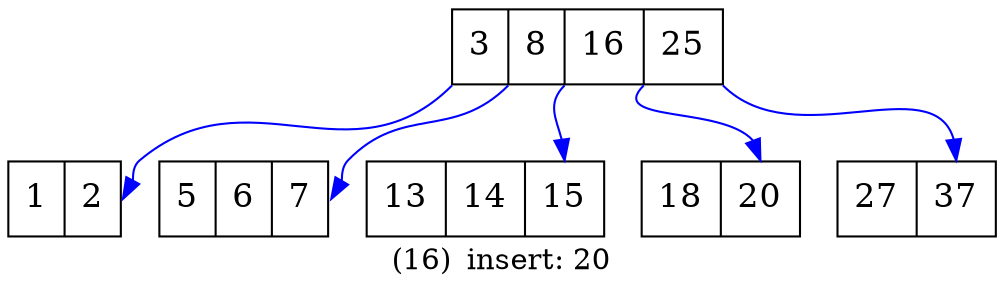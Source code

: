 /************************************************
Auto generated by my program which transfer B-Tree to dot file.
Author: wangdq 
Time: 2015-06-08
CSDN: http://blog.csdn.net/wangdingqiaoit
************************************************/

digraph BTree {
	label="(16)	insert: 20";labelloc=b;labeljust=center;
	ordering=out
	node[shape=record,width=0.5,height=0.5,fontsize=16,style="filled", fillcolor="#FFFFFF",fontcolor="black"];
	edge[color="blue", arrowhead="normal"];
		3[label="<f0> 3|<f1> 8|<f2> 16|<f3> 25"];
		1[label="<f0> 1|<f1> 2"];
		5[label="<f0> 5|<f1> 6|<f2> 7"];
		13[label="<f0> 13|<f1> 14|<f2> 15"];
		18[label="<f0> 18|<f1> 20"];
		27[label="<f0> 27|<f1> 37"];
	/* edges*/
	"3":f0:sw->"1":f1
	"3":f1:sw->"5":f2
	"3":f2:sw->"13":f2
	"3":f3:sw->"18":f1
	"3":f3:se->"27":f1
}
